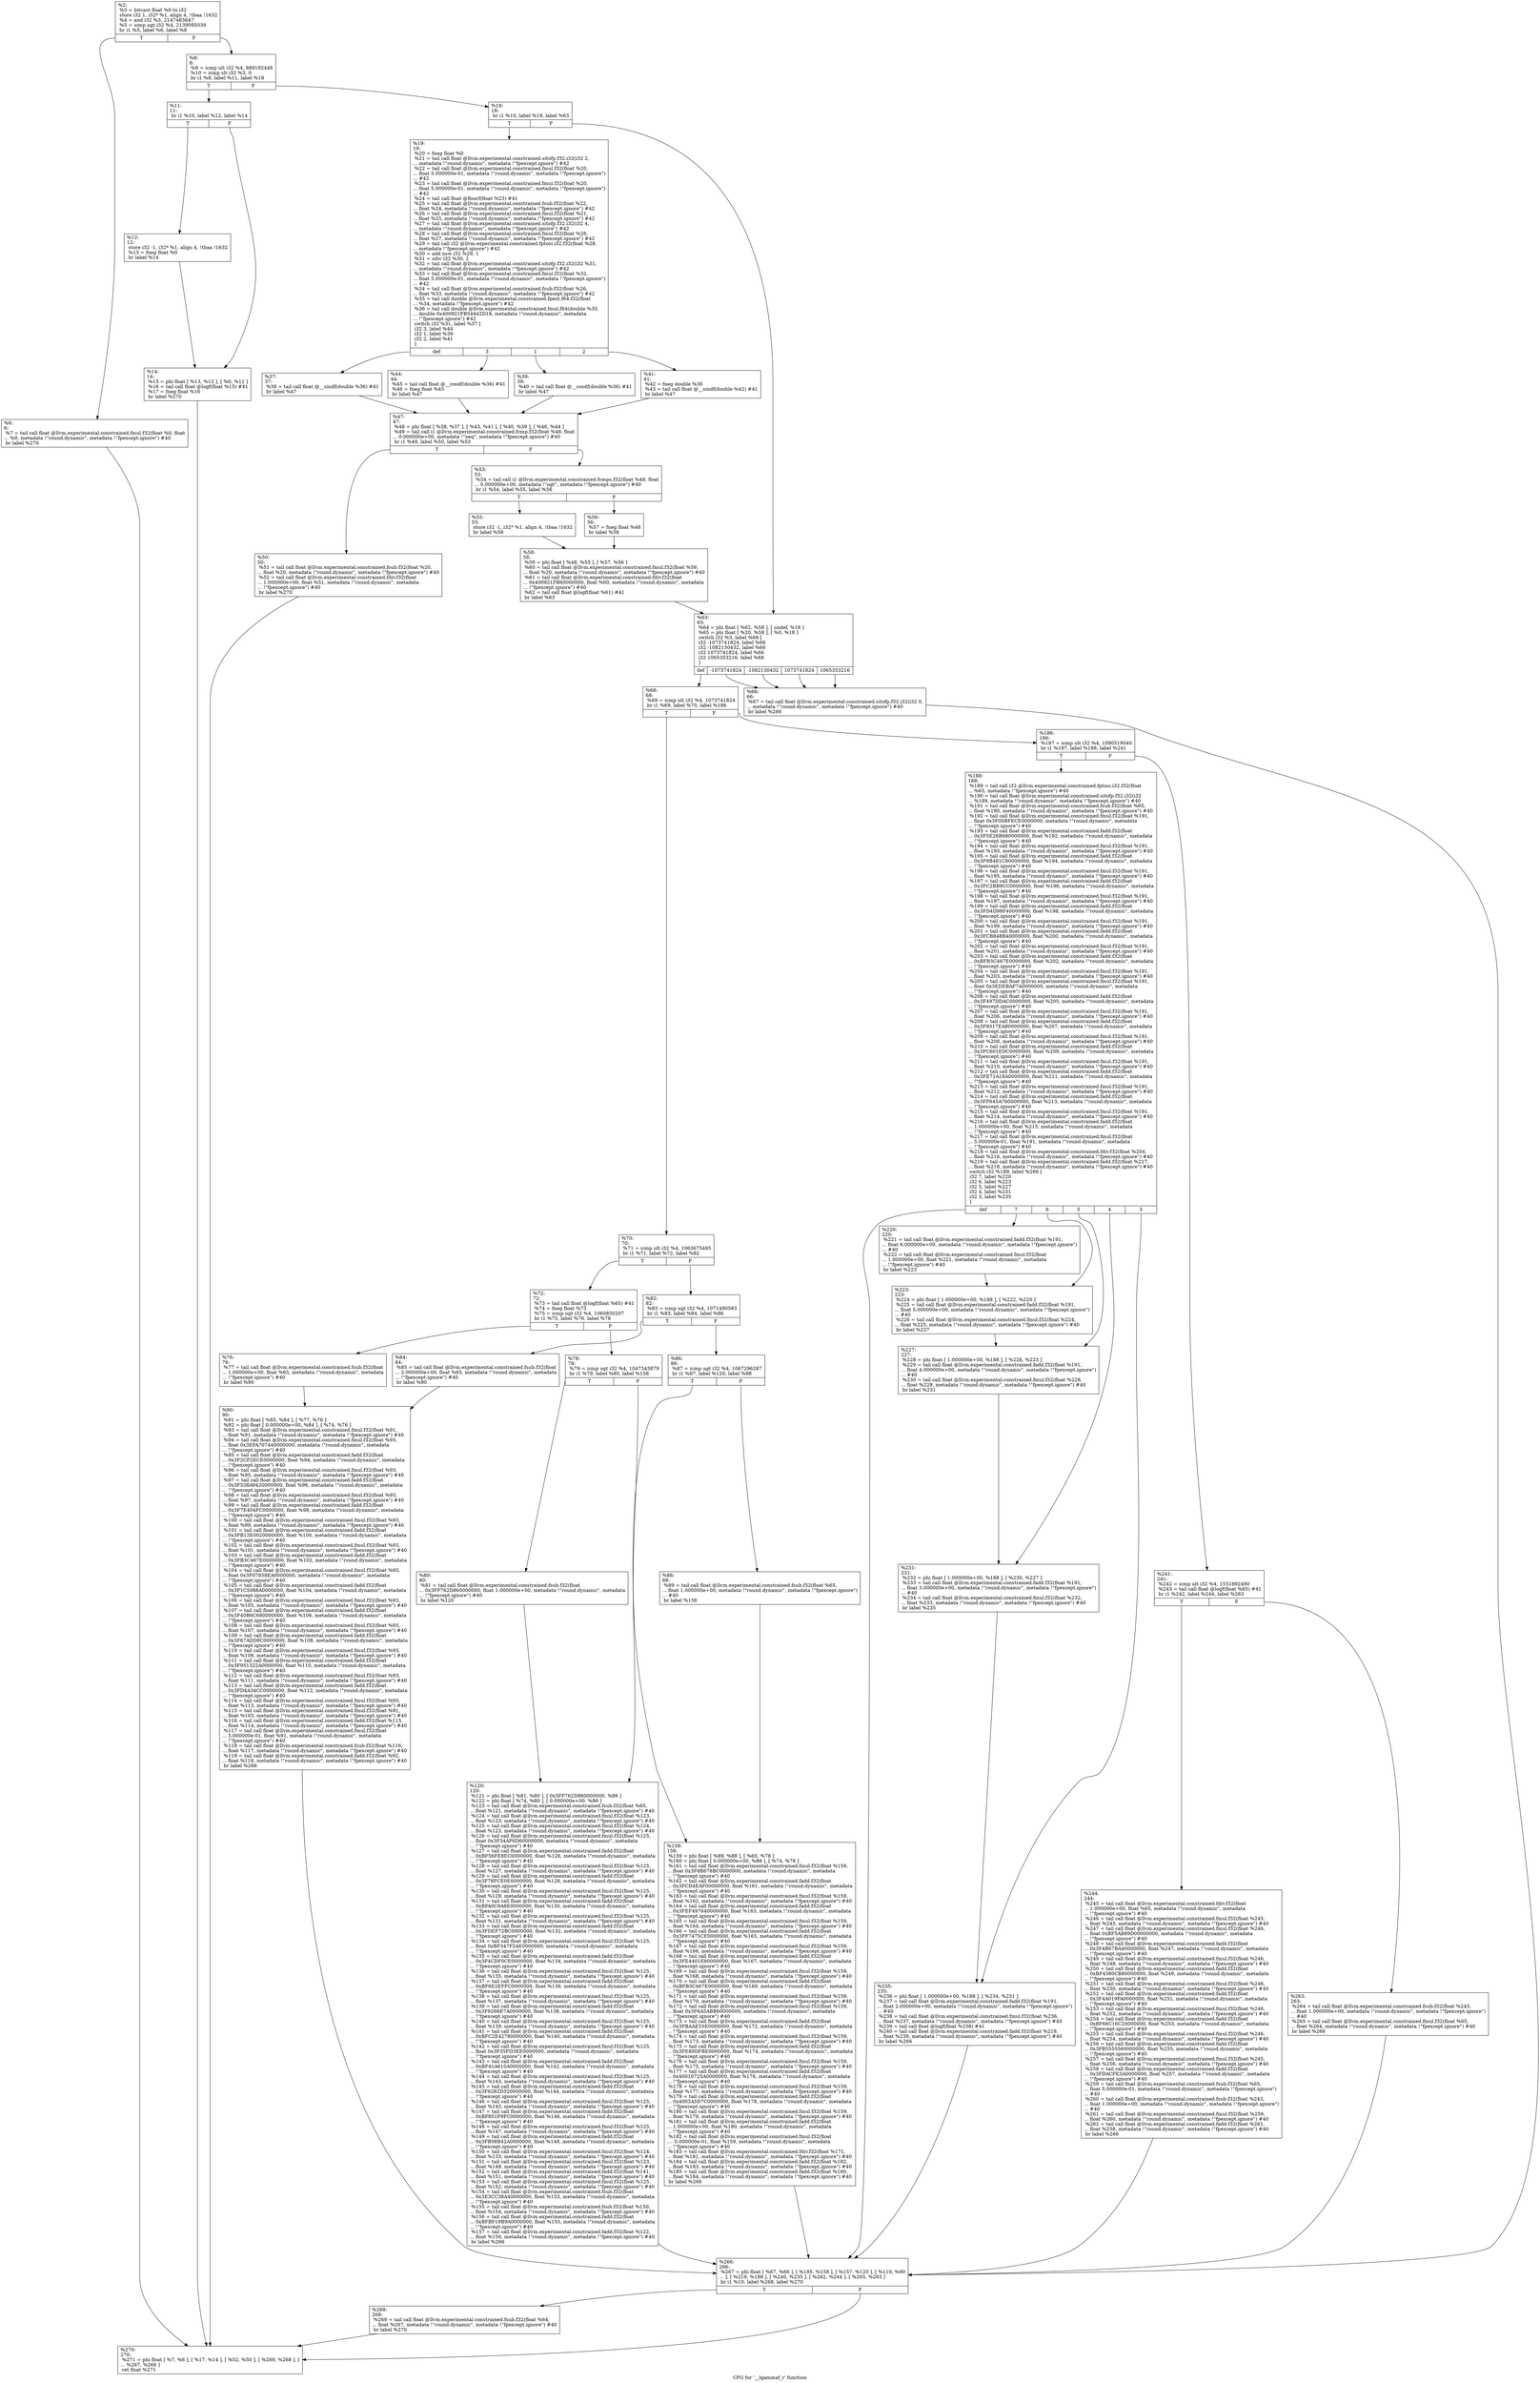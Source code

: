 digraph "CFG for '__lgammaf_r' function" {
	label="CFG for '__lgammaf_r' function";

	Node0x198b1f0 [shape=record,label="{%2:\l  %3 = bitcast float %0 to i32\l  store i32 1, i32* %1, align 4, !tbaa !1632\l  %4 = and i32 %3, 2147483647\l  %5 = icmp ugt i32 %4, 2139095039\l  br i1 %5, label %6, label %8\l|{<s0>T|<s1>F}}"];
	Node0x198b1f0:s0 -> Node0x198b630;
	Node0x198b1f0:s1 -> Node0x198b680;
	Node0x198b630 [shape=record,label="{%6:\l6:                                                \l  %7 = tail call float @llvm.experimental.constrained.fmul.f32(float %0, float\l... %0, metadata !\"round.dynamic\", metadata !\"fpexcept.ignore\") #40\l  br label %270\l}"];
	Node0x198b630 -> Node0x198c3f0;
	Node0x198b680 [shape=record,label="{%8:\l8:                                                \l  %9 = icmp ult i32 %4, 889192448\l  %10 = icmp slt i32 %3, 0\l  br i1 %9, label %11, label %18\l|{<s0>T|<s1>F}}"];
	Node0x198b680:s0 -> Node0x198b6d0;
	Node0x198b680:s1 -> Node0x198b7c0;
	Node0x198b6d0 [shape=record,label="{%11:\l11:                                               \l  br i1 %10, label %12, label %14\l|{<s0>T|<s1>F}}"];
	Node0x198b6d0:s0 -> Node0x198b720;
	Node0x198b6d0:s1 -> Node0x198b770;
	Node0x198b720 [shape=record,label="{%12:\l12:                                               \l  store i32 -1, i32* %1, align 4, !tbaa !1632\l  %13 = fneg float %0\l  br label %14\l}"];
	Node0x198b720 -> Node0x198b770;
	Node0x198b770 [shape=record,label="{%14:\l14:                                               \l  %15 = phi float [ %13, %12 ], [ %0, %11 ]\l  %16 = tail call float @logf(float %15) #41\l  %17 = fneg float %16\l  br label %270\l}"];
	Node0x198b770 -> Node0x198c3f0;
	Node0x198b7c0 [shape=record,label="{%18:\l18:                                               \l  br i1 %10, label %19, label %63\l|{<s0>T|<s1>F}}"];
	Node0x198b7c0:s0 -> Node0x198b810;
	Node0x198b7c0:s1 -> Node0x198bb80;
	Node0x198b810 [shape=record,label="{%19:\l19:                                               \l  %20 = fneg float %0\l  %21 = tail call float @llvm.experimental.constrained.sitofp.f32.i32(i32 2,\l... metadata !\"round.dynamic\", metadata !\"fpexcept.ignore\") #42\l  %22 = tail call float @llvm.experimental.constrained.fmul.f32(float %20,\l... float 5.000000e-01, metadata !\"round.dynamic\", metadata !\"fpexcept.ignore\")\l... #42\l  %23 = tail call float @llvm.experimental.constrained.fmul.f32(float %20,\l... float 5.000000e-01, metadata !\"round.dynamic\", metadata !\"fpexcept.ignore\")\l... #42\l  %24 = tail call float @floorf(float %23) #41\l  %25 = tail call float @llvm.experimental.constrained.fsub.f32(float %22,\l... float %24, metadata !\"round.dynamic\", metadata !\"fpexcept.ignore\") #42\l  %26 = tail call float @llvm.experimental.constrained.fmul.f32(float %21,\l... float %25, metadata !\"round.dynamic\", metadata !\"fpexcept.ignore\") #42\l  %27 = tail call float @llvm.experimental.constrained.sitofp.f32.i32(i32 4,\l... metadata !\"round.dynamic\", metadata !\"fpexcept.ignore\") #42\l  %28 = tail call float @llvm.experimental.constrained.fmul.f32(float %26,\l... float %27, metadata !\"round.dynamic\", metadata !\"fpexcept.ignore\") #42\l  %29 = tail call i32 @llvm.experimental.constrained.fptosi.i32.f32(float %28,\l... metadata !\"fpexcept.ignore\") #42\l  %30 = add nsw i32 %29, 1\l  %31 = sdiv i32 %30, 2\l  %32 = tail call float @llvm.experimental.constrained.sitofp.f32.i32(i32 %31,\l... metadata !\"round.dynamic\", metadata !\"fpexcept.ignore\") #42\l  %33 = tail call float @llvm.experimental.constrained.fmul.f32(float %32,\l... float 5.000000e-01, metadata !\"round.dynamic\", metadata !\"fpexcept.ignore\")\l... #42\l  %34 = tail call float @llvm.experimental.constrained.fsub.f32(float %26,\l... float %33, metadata !\"round.dynamic\", metadata !\"fpexcept.ignore\") #42\l  %35 = tail call double @llvm.experimental.constrained.fpext.f64.f32(float\l... %34, metadata !\"fpexcept.ignore\") #42\l  %36 = tail call double @llvm.experimental.constrained.fmul.f64(double %35,\l... double 0x400921FB54442D18, metadata !\"round.dynamic\", metadata\l... !\"fpexcept.ignore\") #42\l  switch i32 %31, label %37 [\l    i32 3, label %44\l    i32 1, label %39\l    i32 2, label %41\l  ]\l|{<s0>def|<s1>3|<s2>1|<s3>2}}"];
	Node0x198b810:s0 -> Node0x198b860;
	Node0x198b810:s1 -> Node0x198b950;
	Node0x198b810:s2 -> Node0x198b8b0;
	Node0x198b810:s3 -> Node0x198b900;
	Node0x198b860 [shape=record,label="{%37:\l37:                                               \l  %38 = tail call float @__sindf(double %36) #41\l  br label %47\l}"];
	Node0x198b860 -> Node0x198b9a0;
	Node0x198b8b0 [shape=record,label="{%39:\l39:                                               \l  %40 = tail call float @__cosdf(double %36) #41\l  br label %47\l}"];
	Node0x198b8b0 -> Node0x198b9a0;
	Node0x198b900 [shape=record,label="{%41:\l41:                                               \l  %42 = fneg double %36\l  %43 = tail call float @__sindf(double %42) #41\l  br label %47\l}"];
	Node0x198b900 -> Node0x198b9a0;
	Node0x198b950 [shape=record,label="{%44:\l44:                                               \l  %45 = tail call float @__cosdf(double %36) #41\l  %46 = fneg float %45\l  br label %47\l}"];
	Node0x198b950 -> Node0x198b9a0;
	Node0x198b9a0 [shape=record,label="{%47:\l47:                                               \l  %48 = phi float [ %38, %37 ], [ %43, %41 ], [ %40, %39 ], [ %46, %44 ]\l  %49 = tail call i1 @llvm.experimental.constrained.fcmp.f32(float %48, float\l... 0.000000e+00, metadata !\"oeq\", metadata !\"fpexcept.ignore\") #40\l  br i1 %49, label %50, label %53\l|{<s0>T|<s1>F}}"];
	Node0x198b9a0:s0 -> Node0x198b9f0;
	Node0x198b9a0:s1 -> Node0x198ba40;
	Node0x198b9f0 [shape=record,label="{%50:\l50:                                               \l  %51 = tail call float @llvm.experimental.constrained.fsub.f32(float %20,\l... float %20, metadata !\"round.dynamic\", metadata !\"fpexcept.ignore\") #40\l  %52 = tail call float @llvm.experimental.constrained.fdiv.f32(float\l... 1.000000e+00, float %51, metadata !\"round.dynamic\", metadata\l... !\"fpexcept.ignore\") #40\l  br label %270\l}"];
	Node0x198b9f0 -> Node0x198c3f0;
	Node0x198ba40 [shape=record,label="{%53:\l53:                                               \l  %54 = tail call i1 @llvm.experimental.constrained.fcmps.f32(float %48, float\l... 0.000000e+00, metadata !\"ogt\", metadata !\"fpexcept.ignore\") #40\l  br i1 %54, label %55, label %56\l|{<s0>T|<s1>F}}"];
	Node0x198ba40:s0 -> Node0x198ba90;
	Node0x198ba40:s1 -> Node0x198bae0;
	Node0x198ba90 [shape=record,label="{%55:\l55:                                               \l  store i32 -1, i32* %1, align 4, !tbaa !1632\l  br label %58\l}"];
	Node0x198ba90 -> Node0x198bb30;
	Node0x198bae0 [shape=record,label="{%56:\l56:                                               \l  %57 = fneg float %48\l  br label %58\l}"];
	Node0x198bae0 -> Node0x198bb30;
	Node0x198bb30 [shape=record,label="{%58:\l58:                                               \l  %59 = phi float [ %48, %55 ], [ %57, %56 ]\l  %60 = tail call float @llvm.experimental.constrained.fmul.f32(float %59,\l... float %20, metadata !\"round.dynamic\", metadata !\"fpexcept.ignore\") #40\l  %61 = tail call float @llvm.experimental.constrained.fdiv.f32(float\l... 0x400921FB60000000, float %60, metadata !\"round.dynamic\", metadata\l... !\"fpexcept.ignore\") #40\l  %62 = tail call float @logf(float %61) #41\l  br label %63\l}"];
	Node0x198bb30 -> Node0x198bb80;
	Node0x198bb80 [shape=record,label="{%63:\l63:                                               \l  %64 = phi float [ %62, %58 ], [ undef, %18 ]\l  %65 = phi float [ %20, %58 ], [ %0, %18 ]\l  switch i32 %3, label %68 [\l    i32 -1073741824, label %66\l    i32 -1082130432, label %66\l    i32 1073741824, label %66\l    i32 1065353216, label %66\l  ]\l|{<s0>def|<s1>-1073741824|<s2>-1082130432|<s3>1073741824|<s4>1065353216}}"];
	Node0x198bb80:s0 -> Node0x198bc20;
	Node0x198bb80:s1 -> Node0x198bbd0;
	Node0x198bb80:s2 -> Node0x198bbd0;
	Node0x198bb80:s3 -> Node0x198bbd0;
	Node0x198bb80:s4 -> Node0x198bbd0;
	Node0x198bbd0 [shape=record,label="{%66:\l66:                                               \l  %67 = tail call float @llvm.experimental.constrained.sitofp.f32.i32(i32 0,\l... metadata !\"round.dynamic\", metadata !\"fpexcept.ignore\") #40\l  br label %266\l}"];
	Node0x198bbd0 -> Node0x198c350;
	Node0x198bc20 [shape=record,label="{%68:\l68:                                               \l  %69 = icmp ult i32 %4, 1073741824\l  br i1 %69, label %70, label %186\l|{<s0>T|<s1>F}}"];
	Node0x198bc20:s0 -> Node0x198bc70;
	Node0x198bc20:s1 -> Node0x198c030;
	Node0x198bc70 [shape=record,label="{%70:\l70:                                               \l  %71 = icmp ult i32 %4, 1063675495\l  br i1 %71, label %72, label %82\l|{<s0>T|<s1>F}}"];
	Node0x198bc70:s0 -> Node0x198bcc0;
	Node0x198bc70:s1 -> Node0x198be00;
	Node0x198bcc0 [shape=record,label="{%72:\l72:                                               \l  %73 = tail call float @logf(float %65) #41\l  %74 = fneg float %73\l  %75 = icmp ugt i32 %4, 1060850207\l  br i1 %75, label %76, label %78\l|{<s0>T|<s1>F}}"];
	Node0x198bcc0:s0 -> Node0x198bd10;
	Node0x198bcc0:s1 -> Node0x198bd60;
	Node0x198bd10 [shape=record,label="{%76:\l76:                                               \l  %77 = tail call float @llvm.experimental.constrained.fsub.f32(float\l... 1.000000e+00, float %65, metadata !\"round.dynamic\", metadata\l... !\"fpexcept.ignore\") #40\l  br label %90\l}"];
	Node0x198bd10 -> Node0x198bf40;
	Node0x198bd60 [shape=record,label="{%78:\l78:                                               \l  %79 = icmp ugt i32 %4, 1047343879\l  br i1 %79, label %80, label %158\l|{<s0>T|<s1>F}}"];
	Node0x198bd60:s0 -> Node0x198bdb0;
	Node0x198bd60:s1 -> Node0x198bfe0;
	Node0x198bdb0 [shape=record,label="{%80:\l80:                                               \l  %81 = tail call float @llvm.experimental.constrained.fsub.f32(float\l... 0x3FF762D860000000, float 1.000000e+00, metadata !\"round.dynamic\", metadata\l... !\"fpexcept.ignore\") #40\l  br label %120\l}"];
	Node0x198bdb0 -> Node0x198bf90;
	Node0x198be00 [shape=record,label="{%82:\l82:                                               \l  %83 = icmp ugt i32 %4, 1071490583\l  br i1 %83, label %84, label %86\l|{<s0>T|<s1>F}}"];
	Node0x198be00:s0 -> Node0x198be50;
	Node0x198be00:s1 -> Node0x198bea0;
	Node0x198be50 [shape=record,label="{%84:\l84:                                               \l  %85 = tail call float @llvm.experimental.constrained.fsub.f32(float\l... 2.000000e+00, float %65, metadata !\"round.dynamic\", metadata\l... !\"fpexcept.ignore\") #40\l  br label %90\l}"];
	Node0x198be50 -> Node0x198bf40;
	Node0x198bea0 [shape=record,label="{%86:\l86:                                               \l  %87 = icmp ugt i32 %4, 1067296287\l  br i1 %87, label %120, label %88\l|{<s0>T|<s1>F}}"];
	Node0x198bea0:s0 -> Node0x198bf90;
	Node0x198bea0:s1 -> Node0x198bef0;
	Node0x198bef0 [shape=record,label="{%88:\l88:                                               \l  %89 = tail call float @llvm.experimental.constrained.fsub.f32(float %65,\l... float 1.000000e+00, metadata !\"round.dynamic\", metadata !\"fpexcept.ignore\")\l... #40\l  br label %158\l}"];
	Node0x198bef0 -> Node0x198bfe0;
	Node0x198bf40 [shape=record,label="{%90:\l90:                                               \l  %91 = phi float [ %85, %84 ], [ %77, %76 ]\l  %92 = phi float [ 0.000000e+00, %84 ], [ %74, %76 ]\l  %93 = tail call float @llvm.experimental.constrained.fmul.f32(float %91,\l... float %91, metadata !\"round.dynamic\", metadata !\"fpexcept.ignore\") #40\l  %94 = tail call float @llvm.experimental.constrained.fmul.f32(float %93,\l... float 0x3EFA707440000000, metadata !\"round.dynamic\", metadata\l... !\"fpexcept.ignore\") #40\l  %95 = tail call float @llvm.experimental.constrained.fadd.f32(float\l... 0x3F2CF2ECE0000000, float %94, metadata !\"round.dynamic\", metadata\l... !\"fpexcept.ignore\") #40\l  %96 = tail call float @llvm.experimental.constrained.fmul.f32(float %93,\l... float %95, metadata !\"round.dynamic\", metadata !\"fpexcept.ignore\") #40\l  %97 = tail call float @llvm.experimental.constrained.fadd.f32(float\l... 0x3F538A9420000000, float %96, metadata !\"round.dynamic\", metadata\l... !\"fpexcept.ignore\") #40\l  %98 = tail call float @llvm.experimental.constrained.fmul.f32(float %93,\l... float %97, metadata !\"round.dynamic\", metadata !\"fpexcept.ignore\") #40\l  %99 = tail call float @llvm.experimental.constrained.fadd.f32(float\l... 0x3F7E404FC0000000, float %98, metadata !\"round.dynamic\", metadata\l... !\"fpexcept.ignore\") #40\l  %100 = tail call float @llvm.experimental.constrained.fmul.f32(float %93,\l... float %99, metadata !\"round.dynamic\", metadata !\"fpexcept.ignore\") #40\l  %101 = tail call float @llvm.experimental.constrained.fadd.f32(float\l... 0x3FB13E0020000000, float %100, metadata !\"round.dynamic\", metadata\l... !\"fpexcept.ignore\") #40\l  %102 = tail call float @llvm.experimental.constrained.fmul.f32(float %93,\l... float %101, metadata !\"round.dynamic\", metadata !\"fpexcept.ignore\") #40\l  %103 = tail call float @llvm.experimental.constrained.fadd.f32(float\l... 0x3FB3C467E0000000, float %102, metadata !\"round.dynamic\", metadata\l... !\"fpexcept.ignore\") #40\l  %104 = tail call float @llvm.experimental.constrained.fmul.f32(float %93,\l... float 0x3F07858EA0000000, metadata !\"round.dynamic\", metadata\l... !\"fpexcept.ignore\") #40\l  %105 = tail call float @llvm.experimental.constrained.fadd.f32(float\l... 0x3F1C5088A0000000, float %104, metadata !\"round.dynamic\", metadata\l... !\"fpexcept.ignore\") #40\l  %106 = tail call float @llvm.experimental.constrained.fmul.f32(float %93,\l... float %105, metadata !\"round.dynamic\", metadata !\"fpexcept.ignore\") #40\l  %107 = tail call float @llvm.experimental.constrained.fadd.f32(float\l... 0x3F40B6C680000000, float %106, metadata !\"round.dynamic\", metadata\l... !\"fpexcept.ignore\") #40\l  %108 = tail call float @llvm.experimental.constrained.fmul.f32(float %93,\l... float %107, metadata !\"round.dynamic\", metadata !\"fpexcept.ignore\") #40\l  %109 = tail call float @llvm.experimental.constrained.fadd.f32(float\l... 0x3F67ADD8C0000000, float %108, metadata !\"round.dynamic\", metadata\l... !\"fpexcept.ignore\") #40\l  %110 = tail call float @llvm.experimental.constrained.fmul.f32(float %93,\l... float %109, metadata !\"round.dynamic\", metadata !\"fpexcept.ignore\") #40\l  %111 = tail call float @llvm.experimental.constrained.fadd.f32(float\l... 0x3F951322A0000000, float %110, metadata !\"round.dynamic\", metadata\l... !\"fpexcept.ignore\") #40\l  %112 = tail call float @llvm.experimental.constrained.fmul.f32(float %93,\l... float %111, metadata !\"round.dynamic\", metadata !\"fpexcept.ignore\") #40\l  %113 = tail call float @llvm.experimental.constrained.fadd.f32(float\l... 0x3FD4A34CC0000000, float %112, metadata !\"round.dynamic\", metadata\l... !\"fpexcept.ignore\") #40\l  %114 = tail call float @llvm.experimental.constrained.fmul.f32(float %93,\l... float %113, metadata !\"round.dynamic\", metadata !\"fpexcept.ignore\") #40\l  %115 = tail call float @llvm.experimental.constrained.fmul.f32(float %91,\l... float %103, metadata !\"round.dynamic\", metadata !\"fpexcept.ignore\") #40\l  %116 = tail call float @llvm.experimental.constrained.fadd.f32(float %115,\l... float %114, metadata !\"round.dynamic\", metadata !\"fpexcept.ignore\") #40\l  %117 = tail call float @llvm.experimental.constrained.fmul.f32(float\l... 5.000000e-01, float %91, metadata !\"round.dynamic\", metadata\l... !\"fpexcept.ignore\") #40\l  %118 = tail call float @llvm.experimental.constrained.fsub.f32(float %116,\l... float %117, metadata !\"round.dynamic\", metadata !\"fpexcept.ignore\") #40\l  %119 = tail call float @llvm.experimental.constrained.fadd.f32(float %92,\l... float %118, metadata !\"round.dynamic\", metadata !\"fpexcept.ignore\") #40\l  br label %266\l}"];
	Node0x198bf40 -> Node0x198c350;
	Node0x198bf90 [shape=record,label="{%120:\l120:                                              \l  %121 = phi float [ %81, %80 ], [ 0x3FF762D860000000, %86 ]\l  %122 = phi float [ %74, %80 ], [ 0.000000e+00, %86 ]\l  %123 = tail call float @llvm.experimental.constrained.fsub.f32(float %65,\l... float %121, metadata !\"round.dynamic\", metadata !\"fpexcept.ignore\") #40\l  %124 = tail call float @llvm.experimental.constrained.fmul.f32(float %123,\l... float %123, metadata !\"round.dynamic\", metadata !\"fpexcept.ignore\") #40\l  %125 = tail call float @llvm.experimental.constrained.fmul.f32(float %124,\l... float %123, metadata !\"round.dynamic\", metadata !\"fpexcept.ignore\") #40\l  %126 = tail call float @llvm.experimental.constrained.fmul.f32(float %125,\l... float 0x3F34AF6D60000000, metadata !\"round.dynamic\", metadata\l... !\"fpexcept.ignore\") #40\l  %127 = tail call float @llvm.experimental.constrained.fadd.f32(float\l... 0xBF56FE8EC0000000, float %126, metadata !\"round.dynamic\", metadata\l... !\"fpexcept.ignore\") #40\l  %128 = tail call float @llvm.experimental.constrained.fmul.f32(float %125,\l... float %127, metadata !\"round.dynamic\", metadata !\"fpexcept.ignore\") #40\l  %129 = tail call float @llvm.experimental.constrained.fadd.f32(float\l... 0x3F78FCE0E0000000, float %128, metadata !\"round.dynamic\", metadata\l... !\"fpexcept.ignore\") #40\l  %130 = tail call float @llvm.experimental.constrained.fmul.f32(float %125,\l... float %129, metadata !\"round.dynamic\", metadata !\"fpexcept.ignore\") #40\l  %131 = tail call float @llvm.experimental.constrained.fadd.f32(float\l... 0xBFA0C9A8E0000000, float %130, metadata !\"round.dynamic\", metadata\l... !\"fpexcept.ignore\") #40\l  %132 = tail call float @llvm.experimental.constrained.fmul.f32(float %125,\l... float %131, metadata !\"round.dynamic\", metadata !\"fpexcept.ignore\") #40\l  %133 = tail call float @llvm.experimental.constrained.fadd.f32(float\l... 0x3FDEF72BC0000000, float %132, metadata !\"round.dynamic\", metadata\l... !\"fpexcept.ignore\") #40\l  %134 = tail call float @llvm.experimental.constrained.fmul.f32(float %125,\l... float 0xBF347F24E0000000, metadata !\"round.dynamic\", metadata\l... !\"fpexcept.ignore\") #40\l  %135 = tail call float @llvm.experimental.constrained.fadd.f32(float\l... 0x3F4CDF0CE0000000, float %134, metadata !\"round.dynamic\", metadata\l... !\"fpexcept.ignore\") #40\l  %136 = tail call float @llvm.experimental.constrained.fmul.f32(float %125,\l... float %135, metadata !\"round.dynamic\", metadata !\"fpexcept.ignore\") #40\l  %137 = tail call float @llvm.experimental.constrained.fadd.f32(float\l... 0xBF6E2EFFC0000000, float %136, metadata !\"round.dynamic\", metadata\l... !\"fpexcept.ignore\") #40\l  %138 = tail call float @llvm.experimental.constrained.fmul.f32(float %125,\l... float %137, metadata !\"round.dynamic\", metadata !\"fpexcept.ignore\") #40\l  %139 = tail call float @llvm.experimental.constrained.fadd.f32(float\l... 0x3F9266E7A0000000, float %138, metadata !\"round.dynamic\", metadata\l... !\"fpexcept.ignore\") #40\l  %140 = tail call float @llvm.experimental.constrained.fmul.f32(float %125,\l... float %139, metadata !\"round.dynamic\", metadata !\"fpexcept.ignore\") #40\l  %141 = tail call float @llvm.experimental.constrained.fadd.f32(float\l... 0xBFC2E42780000000, float %140, metadata !\"round.dynamic\", metadata\l... !\"fpexcept.ignore\") #40\l  %142 = tail call float @llvm.experimental.constrained.fmul.f32(float %125,\l... float 0x3F35FD3EE0000000, metadata !\"round.dynamic\", metadata\l... !\"fpexcept.ignore\") #40\l  %143 = tail call float @llvm.experimental.constrained.fadd.f32(float\l... 0xBF41A610A0000000, float %142, metadata !\"round.dynamic\", metadata\l... !\"fpexcept.ignore\") #40\l  %144 = tail call float @llvm.experimental.constrained.fmul.f32(float %125,\l... float %143, metadata !\"round.dynamic\", metadata !\"fpexcept.ignore\") #40\l  %145 = tail call float @llvm.experimental.constrained.fadd.f32(float\l... 0x3F6282D320000000, float %144, metadata !\"round.dynamic\", metadata\l... !\"fpexcept.ignore\") #40\l  %146 = tail call float @llvm.experimental.constrained.fmul.f32(float %125,\l... float %145, metadata !\"round.dynamic\", metadata !\"fpexcept.ignore\") #40\l  %147 = tail call float @llvm.experimental.constrained.fadd.f32(float\l... 0xBF851F9FC0000000, float %146, metadata !\"round.dynamic\", metadata\l... !\"fpexcept.ignore\") #40\l  %148 = tail call float @llvm.experimental.constrained.fmul.f32(float %125,\l... float %147, metadata !\"round.dynamic\", metadata !\"fpexcept.ignore\") #40\l  %149 = tail call float @llvm.experimental.constrained.fadd.f32(float\l... 0x3FB08B42A0000000, float %148, metadata !\"round.dynamic\", metadata\l... !\"fpexcept.ignore\") #40\l  %150 = tail call float @llvm.experimental.constrained.fmul.f32(float %124,\l... float %133, metadata !\"round.dynamic\", metadata !\"fpexcept.ignore\") #40\l  %151 = tail call float @llvm.experimental.constrained.fmul.f32(float %123,\l... float %149, metadata !\"round.dynamic\", metadata !\"fpexcept.ignore\") #40\l  %152 = tail call float @llvm.experimental.constrained.fadd.f32(float %141,\l... float %151, metadata !\"round.dynamic\", metadata !\"fpexcept.ignore\") #40\l  %153 = tail call float @llvm.experimental.constrained.fmul.f32(float %125,\l... float %152, metadata !\"round.dynamic\", metadata !\"fpexcept.ignore\") #40\l  %154 = tail call float @llvm.experimental.constrained.fsub.f32(float\l... 0x3E3CC38A40000000, float %153, metadata !\"round.dynamic\", metadata\l... !\"fpexcept.ignore\") #40\l  %155 = tail call float @llvm.experimental.constrained.fsub.f32(float %150,\l... float %154, metadata !\"round.dynamic\", metadata !\"fpexcept.ignore\") #40\l  %156 = tail call float @llvm.experimental.constrained.fadd.f32(float\l... 0xBFBF19B9A0000000, float %155, metadata !\"round.dynamic\", metadata\l... !\"fpexcept.ignore\") #40\l  %157 = tail call float @llvm.experimental.constrained.fadd.f32(float %122,\l... float %156, metadata !\"round.dynamic\", metadata !\"fpexcept.ignore\") #40\l  br label %266\l}"];
	Node0x198bf90 -> Node0x198c350;
	Node0x198bfe0 [shape=record,label="{%158:\l158:                                              \l  %159 = phi float [ %89, %88 ], [ %65, %78 ]\l  %160 = phi float [ 0.000000e+00, %88 ], [ %74, %78 ]\l  %161 = tail call float @llvm.experimental.constrained.fmul.f32(float %159,\l... float 0x3F8B678BC0000000, metadata !\"round.dynamic\", metadata\l... !\"fpexcept.ignore\") #40\l  %162 = tail call float @llvm.experimental.constrained.fadd.f32(float\l... 0x3FCD4EAF00000000, float %161, metadata !\"round.dynamic\", metadata\l... !\"fpexcept.ignore\") #40\l  %163 = tail call float @llvm.experimental.constrained.fmul.f32(float %159,\l... float %162, metadata !\"round.dynamic\", metadata !\"fpexcept.ignore\") #40\l  %164 = tail call float @llvm.experimental.constrained.fadd.f32(float\l... 0x3FEF497640000000, float %163, metadata !\"round.dynamic\", metadata\l... !\"fpexcept.ignore\") #40\l  %165 = tail call float @llvm.experimental.constrained.fmul.f32(float %159,\l... float %164, metadata !\"round.dynamic\", metadata !\"fpexcept.ignore\") #40\l  %166 = tail call float @llvm.experimental.constrained.fadd.f32(float\l... 0x3FF7475CE0000000, float %165, metadata !\"round.dynamic\", metadata\l... !\"fpexcept.ignore\") #40\l  %167 = tail call float @llvm.experimental.constrained.fmul.f32(float %159,\l... float %166, metadata !\"round.dynamic\", metadata !\"fpexcept.ignore\") #40\l  %168 = tail call float @llvm.experimental.constrained.fadd.f32(float\l... 0x3FE4401E80000000, float %167, metadata !\"round.dynamic\", metadata\l... !\"fpexcept.ignore\") #40\l  %169 = tail call float @llvm.experimental.constrained.fmul.f32(float %159,\l... float %168, metadata !\"round.dynamic\", metadata !\"fpexcept.ignore\") #40\l  %170 = tail call float @llvm.experimental.constrained.fadd.f32(float\l... 0xBFB3C467E0000000, float %169, metadata !\"round.dynamic\", metadata\l... !\"fpexcept.ignore\") #40\l  %171 = tail call float @llvm.experimental.constrained.fmul.f32(float %159,\l... float %170, metadata !\"round.dynamic\", metadata !\"fpexcept.ignore\") #40\l  %172 = tail call float @llvm.experimental.constrained.fmul.f32(float %159,\l... float 0x3F6A5ABB60000000, metadata !\"round.dynamic\", metadata\l... !\"fpexcept.ignore\") #40\l  %173 = tail call float @llvm.experimental.constrained.fadd.f32(float\l... 0x3FBAAE55E0000000, float %172, metadata !\"round.dynamic\", metadata\l... !\"fpexcept.ignore\") #40\l  %174 = tail call float @llvm.experimental.constrained.fmul.f32(float %159,\l... float %173, metadata !\"round.dynamic\", metadata !\"fpexcept.ignore\") #40\l  %175 = tail call float @llvm.experimental.constrained.fadd.f32(float\l... 0x3FE89DFBE0000000, float %174, metadata !\"round.dynamic\", metadata\l... !\"fpexcept.ignore\") #40\l  %176 = tail call float @llvm.experimental.constrained.fmul.f32(float %159,\l... float %175, metadata !\"round.dynamic\", metadata !\"fpexcept.ignore\") #40\l  %177 = tail call float @llvm.experimental.constrained.fadd.f32(float\l... 0x40010725A0000000, float %176, metadata !\"round.dynamic\", metadata\l... !\"fpexcept.ignore\") #40\l  %178 = tail call float @llvm.experimental.constrained.fmul.f32(float %159,\l... float %177, metadata !\"round.dynamic\", metadata !\"fpexcept.ignore\") #40\l  %179 = tail call float @llvm.experimental.constrained.fadd.f32(float\l... 0x4003A5D7C0000000, float %178, metadata !\"round.dynamic\", metadata\l... !\"fpexcept.ignore\") #40\l  %180 = tail call float @llvm.experimental.constrained.fmul.f32(float %159,\l... float %179, metadata !\"round.dynamic\", metadata !\"fpexcept.ignore\") #40\l  %181 = tail call float @llvm.experimental.constrained.fadd.f32(float\l... 1.000000e+00, float %180, metadata !\"round.dynamic\", metadata\l... !\"fpexcept.ignore\") #40\l  %182 = tail call float @llvm.experimental.constrained.fmul.f32(float\l... -5.000000e-01, float %159, metadata !\"round.dynamic\", metadata\l... !\"fpexcept.ignore\") #40\l  %183 = tail call float @llvm.experimental.constrained.fdiv.f32(float %171,\l... float %181, metadata !\"round.dynamic\", metadata !\"fpexcept.ignore\") #40\l  %184 = tail call float @llvm.experimental.constrained.fadd.f32(float %182,\l... float %183, metadata !\"round.dynamic\", metadata !\"fpexcept.ignore\") #40\l  %185 = tail call float @llvm.experimental.constrained.fadd.f32(float %160,\l... float %184, metadata !\"round.dynamic\", metadata !\"fpexcept.ignore\") #40\l  br label %266\l}"];
	Node0x198bfe0 -> Node0x198c350;
	Node0x198c030 [shape=record,label="{%186:\l186:                                              \l  %187 = icmp ult i32 %4, 1090519040\l  br i1 %187, label %188, label %241\l|{<s0>T|<s1>F}}"];
	Node0x198c030:s0 -> Node0x198c080;
	Node0x198c030:s1 -> Node0x198c260;
	Node0x198c080 [shape=record,label="{%188:\l188:                                              \l  %189 = tail call i32 @llvm.experimental.constrained.fptosi.i32.f32(float\l... %65, metadata !\"fpexcept.ignore\") #40\l  %190 = tail call float @llvm.experimental.constrained.sitofp.f32.i32(i32\l... %189, metadata !\"round.dynamic\", metadata !\"fpexcept.ignore\") #40\l  %191 = tail call float @llvm.experimental.constrained.fsub.f32(float %65,\l... float %190, metadata !\"round.dynamic\", metadata !\"fpexcept.ignore\") #40\l  %192 = tail call float @llvm.experimental.constrained.fmul.f32(float %191,\l... float 0x3F00BFECE0000000, metadata !\"round.dynamic\", metadata\l... !\"fpexcept.ignore\") #40\l  %193 = tail call float @llvm.experimental.constrained.fadd.f32(float\l... 0x3F5E26B680000000, float %192, metadata !\"round.dynamic\", metadata\l... !\"fpexcept.ignore\") #40\l  %194 = tail call float @llvm.experimental.constrained.fmul.f32(float %191,\l... float %193, metadata !\"round.dynamic\", metadata !\"fpexcept.ignore\") #40\l  %195 = tail call float @llvm.experimental.constrained.fadd.f32(float\l... 0x3F9B481C80000000, float %194, metadata !\"round.dynamic\", metadata\l... !\"fpexcept.ignore\") #40\l  %196 = tail call float @llvm.experimental.constrained.fmul.f32(float %191,\l... float %195, metadata !\"round.dynamic\", metadata !\"fpexcept.ignore\") #40\l  %197 = tail call float @llvm.experimental.constrained.fadd.f32(float\l... 0x3FC2BB9CC0000000, float %196, metadata !\"round.dynamic\", metadata\l... !\"fpexcept.ignore\") #40\l  %198 = tail call float @llvm.experimental.constrained.fmul.f32(float %191,\l... float %197, metadata !\"round.dynamic\", metadata !\"fpexcept.ignore\") #40\l  %199 = tail call float @llvm.experimental.constrained.fadd.f32(float\l... 0x3FD4D98F40000000, float %198, metadata !\"round.dynamic\", metadata\l... !\"fpexcept.ignore\") #40\l  %200 = tail call float @llvm.experimental.constrained.fmul.f32(float %191,\l... float %199, metadata !\"round.dynamic\", metadata !\"fpexcept.ignore\") #40\l  %201 = tail call float @llvm.experimental.constrained.fadd.f32(float\l... 0x3FCB848B40000000, float %200, metadata !\"round.dynamic\", metadata\l... !\"fpexcept.ignore\") #40\l  %202 = tail call float @llvm.experimental.constrained.fmul.f32(float %191,\l... float %201, metadata !\"round.dynamic\", metadata !\"fpexcept.ignore\") #40\l  %203 = tail call float @llvm.experimental.constrained.fadd.f32(float\l... 0xBFB3C467E0000000, float %202, metadata !\"round.dynamic\", metadata\l... !\"fpexcept.ignore\") #40\l  %204 = tail call float @llvm.experimental.constrained.fmul.f32(float %191,\l... float %203, metadata !\"round.dynamic\", metadata !\"fpexcept.ignore\") #40\l  %205 = tail call float @llvm.experimental.constrained.fmul.f32(float %191,\l... float 0x3EDEBAF7A0000000, metadata !\"round.dynamic\", metadata\l... !\"fpexcept.ignore\") #40\l  %206 = tail call float @llvm.experimental.constrained.fadd.f32(float\l... 0x3F497DDAC0000000, float %205, metadata !\"round.dynamic\", metadata\l... !\"fpexcept.ignore\") #40\l  %207 = tail call float @llvm.experimental.constrained.fmul.f32(float %191,\l... float %206, metadata !\"round.dynamic\", metadata !\"fpexcept.ignore\") #40\l  %208 = tail call float @llvm.experimental.constrained.fadd.f32(float\l... 0x3F9317EA80000000, float %207, metadata !\"round.dynamic\", metadata\l... !\"fpexcept.ignore\") #40\l  %209 = tail call float @llvm.experimental.constrained.fmul.f32(float %191,\l... float %208, metadata !\"round.dynamic\", metadata !\"fpexcept.ignore\") #40\l  %210 = tail call float @llvm.experimental.constrained.fadd.f32(float\l... 0x3FC601EDC0000000, float %209, metadata !\"round.dynamic\", metadata\l... !\"fpexcept.ignore\") #40\l  %211 = tail call float @llvm.experimental.constrained.fmul.f32(float %191,\l... float %210, metadata !\"round.dynamic\", metadata !\"fpexcept.ignore\") #40\l  %212 = tail call float @llvm.experimental.constrained.fadd.f32(float\l... 0x3FE71A18A0000000, float %211, metadata !\"round.dynamic\", metadata\l... !\"fpexcept.ignore\") #40\l  %213 = tail call float @llvm.experimental.constrained.fmul.f32(float %191,\l... float %212, metadata !\"round.dynamic\", metadata !\"fpexcept.ignore\") #40\l  %214 = tail call float @llvm.experimental.constrained.fadd.f32(float\l... 0x3FF645A760000000, float %213, metadata !\"round.dynamic\", metadata\l... !\"fpexcept.ignore\") #40\l  %215 = tail call float @llvm.experimental.constrained.fmul.f32(float %191,\l... float %214, metadata !\"round.dynamic\", metadata !\"fpexcept.ignore\") #40\l  %216 = tail call float @llvm.experimental.constrained.fadd.f32(float\l... 1.000000e+00, float %215, metadata !\"round.dynamic\", metadata\l... !\"fpexcept.ignore\") #40\l  %217 = tail call float @llvm.experimental.constrained.fmul.f32(float\l... 5.000000e-01, float %191, metadata !\"round.dynamic\", metadata\l... !\"fpexcept.ignore\") #40\l  %218 = tail call float @llvm.experimental.constrained.fdiv.f32(float %204,\l... float %216, metadata !\"round.dynamic\", metadata !\"fpexcept.ignore\") #40\l  %219 = tail call float @llvm.experimental.constrained.fadd.f32(float %217,\l... float %218, metadata !\"round.dynamic\", metadata !\"fpexcept.ignore\") #40\l  switch i32 %189, label %266 [\l    i32 7, label %220\l    i32 6, label %223\l    i32 5, label %227\l    i32 4, label %231\l    i32 3, label %235\l  ]\l|{<s0>def|<s1>7|<s2>6|<s3>5|<s4>4|<s5>3}}"];
	Node0x198c080:s0 -> Node0x198c350;
	Node0x198c080:s1 -> Node0x198c0d0;
	Node0x198c080:s2 -> Node0x198c120;
	Node0x198c080:s3 -> Node0x198c170;
	Node0x198c080:s4 -> Node0x198c1c0;
	Node0x198c080:s5 -> Node0x198c210;
	Node0x198c0d0 [shape=record,label="{%220:\l220:                                              \l  %221 = tail call float @llvm.experimental.constrained.fadd.f32(float %191,\l... float 6.000000e+00, metadata !\"round.dynamic\", metadata !\"fpexcept.ignore\")\l... #40\l  %222 = tail call float @llvm.experimental.constrained.fmul.f32(float\l... 1.000000e+00, float %221, metadata !\"round.dynamic\", metadata\l... !\"fpexcept.ignore\") #40\l  br label %223\l}"];
	Node0x198c0d0 -> Node0x198c120;
	Node0x198c120 [shape=record,label="{%223:\l223:                                              \l  %224 = phi float [ 1.000000e+00, %188 ], [ %222, %220 ]\l  %225 = tail call float @llvm.experimental.constrained.fadd.f32(float %191,\l... float 5.000000e+00, metadata !\"round.dynamic\", metadata !\"fpexcept.ignore\")\l... #40\l  %226 = tail call float @llvm.experimental.constrained.fmul.f32(float %224,\l... float %225, metadata !\"round.dynamic\", metadata !\"fpexcept.ignore\") #40\l  br label %227\l}"];
	Node0x198c120 -> Node0x198c170;
	Node0x198c170 [shape=record,label="{%227:\l227:                                              \l  %228 = phi float [ 1.000000e+00, %188 ], [ %226, %223 ]\l  %229 = tail call float @llvm.experimental.constrained.fadd.f32(float %191,\l... float 4.000000e+00, metadata !\"round.dynamic\", metadata !\"fpexcept.ignore\")\l... #40\l  %230 = tail call float @llvm.experimental.constrained.fmul.f32(float %228,\l... float %229, metadata !\"round.dynamic\", metadata !\"fpexcept.ignore\") #40\l  br label %231\l}"];
	Node0x198c170 -> Node0x198c1c0;
	Node0x198c1c0 [shape=record,label="{%231:\l231:                                              \l  %232 = phi float [ 1.000000e+00, %188 ], [ %230, %227 ]\l  %233 = tail call float @llvm.experimental.constrained.fadd.f32(float %191,\l... float 3.000000e+00, metadata !\"round.dynamic\", metadata !\"fpexcept.ignore\")\l... #40\l  %234 = tail call float @llvm.experimental.constrained.fmul.f32(float %232,\l... float %233, metadata !\"round.dynamic\", metadata !\"fpexcept.ignore\") #40\l  br label %235\l}"];
	Node0x198c1c0 -> Node0x198c210;
	Node0x198c210 [shape=record,label="{%235:\l235:                                              \l  %236 = phi float [ 1.000000e+00, %188 ], [ %234, %231 ]\l  %237 = tail call float @llvm.experimental.constrained.fadd.f32(float %191,\l... float 2.000000e+00, metadata !\"round.dynamic\", metadata !\"fpexcept.ignore\")\l... #40\l  %238 = tail call float @llvm.experimental.constrained.fmul.f32(float %236,\l... float %237, metadata !\"round.dynamic\", metadata !\"fpexcept.ignore\") #40\l  %239 = tail call float @logf(float %238) #41\l  %240 = tail call float @llvm.experimental.constrained.fadd.f32(float %219,\l... float %239, metadata !\"round.dynamic\", metadata !\"fpexcept.ignore\") #40\l  br label %266\l}"];
	Node0x198c210 -> Node0x198c350;
	Node0x198c260 [shape=record,label="{%241:\l241:                                              \l  %242 = icmp ult i32 %4, 1551892480\l  %243 = tail call float @logf(float %65) #41\l  br i1 %242, label %244, label %263\l|{<s0>T|<s1>F}}"];
	Node0x198c260:s0 -> Node0x198c2b0;
	Node0x198c260:s1 -> Node0x198c300;
	Node0x198c2b0 [shape=record,label="{%244:\l244:                                              \l  %245 = tail call float @llvm.experimental.constrained.fdiv.f32(float\l... 1.000000e+00, float %65, metadata !\"round.dynamic\", metadata\l... !\"fpexcept.ignore\") #40\l  %246 = tail call float @llvm.experimental.constrained.fmul.f32(float %245,\l... float %245, metadata !\"round.dynamic\", metadata !\"fpexcept.ignore\") #40\l  %247 = tail call float @llvm.experimental.constrained.fmul.f32(float %246,\l... float 0xBF5AB89D00000000, metadata !\"round.dynamic\", metadata\l... !\"fpexcept.ignore\") #40\l  %248 = tail call float @llvm.experimental.constrained.fadd.f32(float\l... 0x3F4B67BA40000000, float %247, metadata !\"round.dynamic\", metadata\l... !\"fpexcept.ignore\") #40\l  %249 = tail call float @llvm.experimental.constrained.fmul.f32(float %246,\l... float %248, metadata !\"round.dynamic\", metadata !\"fpexcept.ignore\") #40\l  %250 = tail call float @llvm.experimental.constrained.fadd.f32(float\l... 0xBF4380CB80000000, float %249, metadata !\"round.dynamic\", metadata\l... !\"fpexcept.ignore\") #40\l  %251 = tail call float @llvm.experimental.constrained.fmul.f32(float %246,\l... float %250, metadata !\"round.dynamic\", metadata !\"fpexcept.ignore\") #40\l  %252 = tail call float @llvm.experimental.constrained.fadd.f32(float\l... 0x3F4A019FA0000000, float %251, metadata !\"round.dynamic\", metadata\l... !\"fpexcept.ignore\") #40\l  %253 = tail call float @llvm.experimental.constrained.fmul.f32(float %246,\l... float %252, metadata !\"round.dynamic\", metadata !\"fpexcept.ignore\") #40\l  %254 = tail call float @llvm.experimental.constrained.fadd.f32(float\l... 0xBF66C16C20000000, float %253, metadata !\"round.dynamic\", metadata\l... !\"fpexcept.ignore\") #40\l  %255 = tail call float @llvm.experimental.constrained.fmul.f32(float %246,\l... float %254, metadata !\"round.dynamic\", metadata !\"fpexcept.ignore\") #40\l  %256 = tail call float @llvm.experimental.constrained.fadd.f32(float\l... 0x3FB5555560000000, float %255, metadata !\"round.dynamic\", metadata\l... !\"fpexcept.ignore\") #40\l  %257 = tail call float @llvm.experimental.constrained.fmul.f32(float %245,\l... float %256, metadata !\"round.dynamic\", metadata !\"fpexcept.ignore\") #40\l  %258 = tail call float @llvm.experimental.constrained.fadd.f32(float\l... 0x3FDACFE3A0000000, float %257, metadata !\"round.dynamic\", metadata\l... !\"fpexcept.ignore\") #40\l  %259 = tail call float @llvm.experimental.constrained.fsub.f32(float %65,\l... float 5.000000e-01, metadata !\"round.dynamic\", metadata !\"fpexcept.ignore\")\l... #40\l  %260 = tail call float @llvm.experimental.constrained.fsub.f32(float %243,\l... float 1.000000e+00, metadata !\"round.dynamic\", metadata !\"fpexcept.ignore\")\l... #40\l  %261 = tail call float @llvm.experimental.constrained.fmul.f32(float %259,\l... float %260, metadata !\"round.dynamic\", metadata !\"fpexcept.ignore\") #40\l  %262 = tail call float @llvm.experimental.constrained.fadd.f32(float %261,\l... float %258, metadata !\"round.dynamic\", metadata !\"fpexcept.ignore\") #40\l  br label %266\l}"];
	Node0x198c2b0 -> Node0x198c350;
	Node0x198c300 [shape=record,label="{%263:\l263:                                              \l  %264 = tail call float @llvm.experimental.constrained.fsub.f32(float %243,\l... float 1.000000e+00, metadata !\"round.dynamic\", metadata !\"fpexcept.ignore\")\l... #40\l  %265 = tail call float @llvm.experimental.constrained.fmul.f32(float %65,\l... float %264, metadata !\"round.dynamic\", metadata !\"fpexcept.ignore\") #40\l  br label %266\l}"];
	Node0x198c300 -> Node0x198c350;
	Node0x198c350 [shape=record,label="{%266:\l266:                                              \l  %267 = phi float [ %67, %66 ], [ %185, %158 ], [ %157, %120 ], [ %119, %90\l... ], [ %219, %188 ], [ %240, %235 ], [ %262, %244 ], [ %265, %263 ]\l  br i1 %10, label %268, label %270\l|{<s0>T|<s1>F}}"];
	Node0x198c350:s0 -> Node0x198c3a0;
	Node0x198c350:s1 -> Node0x198c3f0;
	Node0x198c3a0 [shape=record,label="{%268:\l268:                                              \l  %269 = tail call float @llvm.experimental.constrained.fsub.f32(float %64,\l... float %267, metadata !\"round.dynamic\", metadata !\"fpexcept.ignore\") #40\l  br label %270\l}"];
	Node0x198c3a0 -> Node0x198c3f0;
	Node0x198c3f0 [shape=record,label="{%270:\l270:                                              \l  %271 = phi float [ %7, %6 ], [ %17, %14 ], [ %52, %50 ], [ %269, %268 ], [\l... %267, %266 ]\l  ret float %271\l}"];
}
